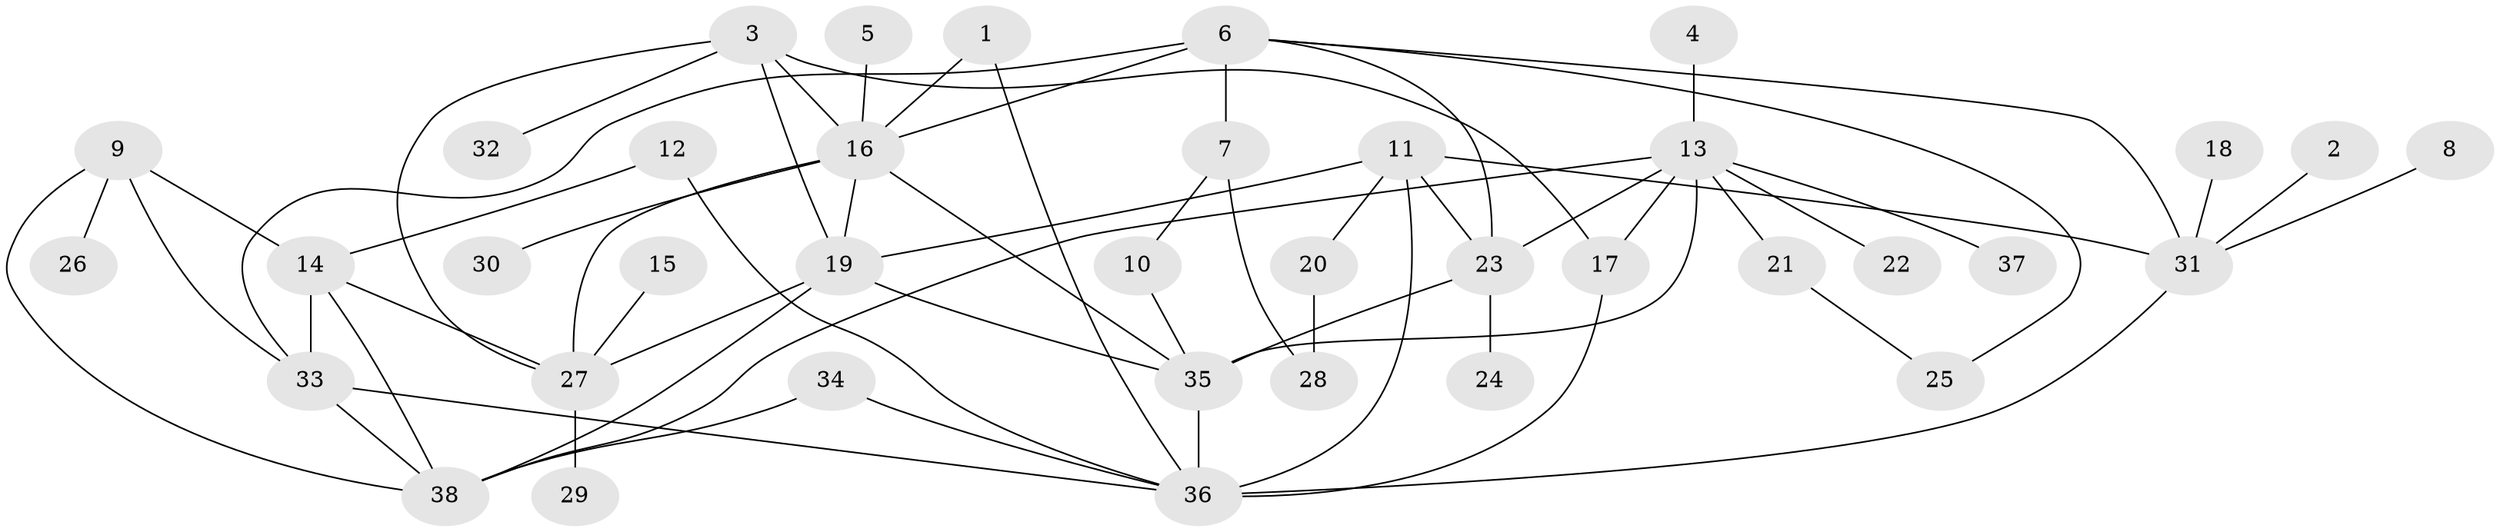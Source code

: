 // original degree distribution, {7: 0.031914893617021274, 8: 0.0425531914893617, 6: 0.06382978723404255, 10: 0.010638297872340425, 12: 0.010638297872340425, 3: 0.0851063829787234, 11: 0.010638297872340425, 5: 0.02127659574468085, 4: 0.031914893617021274, 2: 0.18085106382978725, 1: 0.5106382978723404}
// Generated by graph-tools (version 1.1) at 2025/37/03/04/25 23:37:49]
// undirected, 38 vertices, 62 edges
graph export_dot {
  node [color=gray90,style=filled];
  1;
  2;
  3;
  4;
  5;
  6;
  7;
  8;
  9;
  10;
  11;
  12;
  13;
  14;
  15;
  16;
  17;
  18;
  19;
  20;
  21;
  22;
  23;
  24;
  25;
  26;
  27;
  28;
  29;
  30;
  31;
  32;
  33;
  34;
  35;
  36;
  37;
  38;
  1 -- 16 [weight=1.0];
  1 -- 36 [weight=1.0];
  2 -- 31 [weight=1.0];
  3 -- 16 [weight=1.0];
  3 -- 17 [weight=1.0];
  3 -- 19 [weight=1.0];
  3 -- 27 [weight=1.0];
  3 -- 32 [weight=1.0];
  4 -- 13 [weight=1.0];
  5 -- 16 [weight=1.0];
  6 -- 7 [weight=3.0];
  6 -- 16 [weight=1.0];
  6 -- 23 [weight=1.0];
  6 -- 25 [weight=1.0];
  6 -- 31 [weight=1.0];
  6 -- 33 [weight=1.0];
  7 -- 10 [weight=1.0];
  7 -- 28 [weight=1.0];
  8 -- 31 [weight=1.0];
  9 -- 14 [weight=1.0];
  9 -- 26 [weight=1.0];
  9 -- 33 [weight=1.0];
  9 -- 38 [weight=1.0];
  10 -- 35 [weight=1.0];
  11 -- 19 [weight=1.0];
  11 -- 20 [weight=1.0];
  11 -- 23 [weight=1.0];
  11 -- 31 [weight=2.0];
  11 -- 36 [weight=1.0];
  12 -- 14 [weight=1.0];
  12 -- 36 [weight=1.0];
  13 -- 17 [weight=1.0];
  13 -- 21 [weight=1.0];
  13 -- 22 [weight=1.0];
  13 -- 23 [weight=1.0];
  13 -- 35 [weight=2.0];
  13 -- 37 [weight=1.0];
  13 -- 38 [weight=1.0];
  14 -- 27 [weight=1.0];
  14 -- 33 [weight=1.0];
  14 -- 38 [weight=1.0];
  15 -- 27 [weight=1.0];
  16 -- 19 [weight=1.0];
  16 -- 27 [weight=1.0];
  16 -- 30 [weight=1.0];
  16 -- 35 [weight=1.0];
  17 -- 36 [weight=1.0];
  18 -- 31 [weight=1.0];
  19 -- 27 [weight=1.0];
  19 -- 35 [weight=1.0];
  19 -- 38 [weight=1.0];
  20 -- 28 [weight=1.0];
  21 -- 25 [weight=1.0];
  23 -- 24 [weight=1.0];
  23 -- 35 [weight=2.0];
  27 -- 29 [weight=1.0];
  31 -- 36 [weight=2.0];
  33 -- 36 [weight=1.0];
  33 -- 38 [weight=1.0];
  34 -- 36 [weight=1.0];
  34 -- 38 [weight=1.0];
  35 -- 36 [weight=1.0];
}
